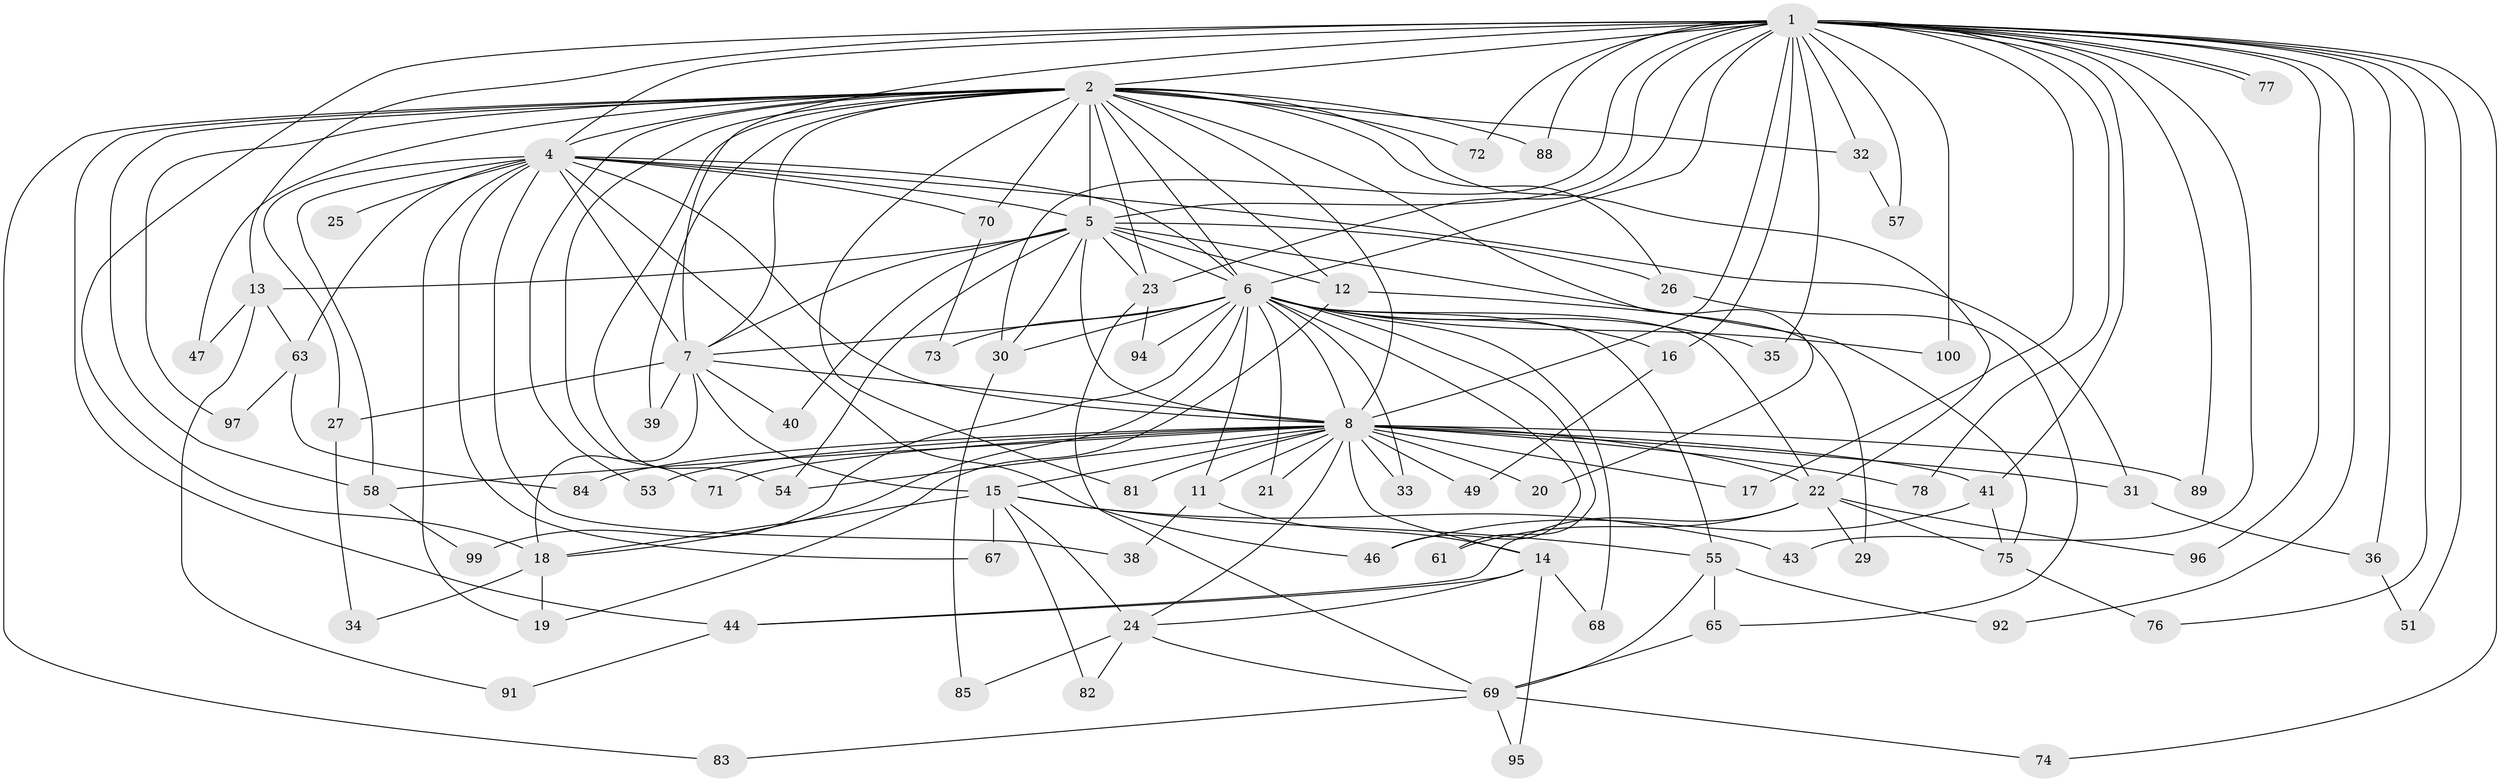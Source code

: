 // original degree distribution, {34: 0.01, 17: 0.02, 21: 0.01, 15: 0.02, 18: 0.02, 16: 0.01, 28: 0.01, 4: 0.11, 6: 0.04, 3: 0.11, 2: 0.58, 7: 0.02, 5: 0.04}
// Generated by graph-tools (version 1.1) at 2025/38/02/21/25 10:38:53]
// undirected, 77 vertices, 174 edges
graph export_dot {
graph [start="1"]
  node [color=gray90,style=filled];
  1 [super="+37"];
  2 [super="+3"];
  4 [super="+10"];
  5 [super="+45"];
  6 [super="+9"];
  7 [super="+50"];
  8 [super="+52"];
  11;
  12;
  13 [super="+62"];
  14 [super="+64"];
  15 [super="+42"];
  16;
  17;
  18 [super="+56"];
  19 [super="+60"];
  20;
  21;
  22 [super="+59"];
  23;
  24 [super="+28"];
  25;
  26;
  27 [super="+86"];
  29;
  30 [super="+79"];
  31;
  32;
  33;
  34;
  35;
  36;
  38;
  39;
  40;
  41;
  43;
  44 [super="+48"];
  46 [super="+80"];
  47;
  49;
  51;
  53;
  54 [super="+98"];
  55 [super="+90"];
  57;
  58 [super="+66"];
  61;
  63;
  65;
  67;
  68;
  69 [super="+93"];
  70;
  71;
  72;
  73;
  74;
  75 [super="+87"];
  76;
  77;
  78;
  81;
  82;
  83;
  84;
  85;
  88;
  89;
  91;
  92;
  94;
  95;
  96;
  97;
  99;
  100;
  1 -- 2 [weight=3];
  1 -- 4 [weight=2];
  1 -- 5;
  1 -- 6 [weight=2];
  1 -- 7;
  1 -- 8;
  1 -- 13;
  1 -- 16;
  1 -- 17;
  1 -- 23;
  1 -- 30;
  1 -- 32;
  1 -- 35;
  1 -- 36;
  1 -- 41;
  1 -- 43;
  1 -- 51;
  1 -- 57;
  1 -- 72;
  1 -- 74;
  1 -- 76;
  1 -- 77;
  1 -- 77;
  1 -- 78;
  1 -- 88;
  1 -- 89;
  1 -- 92;
  1 -- 96;
  1 -- 100;
  1 -- 18;
  2 -- 4 [weight=4];
  2 -- 5 [weight=2];
  2 -- 6 [weight=4];
  2 -- 7 [weight=2];
  2 -- 8 [weight=2];
  2 -- 20;
  2 -- 23;
  2 -- 26;
  2 -- 32;
  2 -- 81;
  2 -- 88;
  2 -- 97;
  2 -- 70;
  2 -- 71;
  2 -- 72;
  2 -- 12;
  2 -- 83;
  2 -- 22;
  2 -- 39;
  2 -- 47;
  2 -- 53;
  2 -- 54;
  2 -- 44;
  2 -- 58;
  4 -- 5 [weight=2];
  4 -- 6 [weight=4];
  4 -- 7 [weight=2];
  4 -- 8 [weight=3];
  4 -- 31;
  4 -- 38;
  4 -- 67;
  4 -- 70;
  4 -- 46;
  4 -- 25;
  4 -- 58;
  4 -- 27;
  4 -- 63;
  4 -- 19;
  5 -- 6 [weight=2];
  5 -- 7;
  5 -- 8;
  5 -- 12;
  5 -- 13 [weight=2];
  5 -- 26;
  5 -- 40;
  5 -- 54;
  5 -- 23;
  5 -- 30;
  5 -- 75;
  6 -- 7 [weight=3];
  6 -- 8 [weight=2];
  6 -- 16;
  6 -- 30;
  6 -- 33;
  6 -- 35;
  6 -- 61;
  6 -- 68;
  6 -- 73;
  6 -- 94;
  6 -- 99;
  6 -- 100;
  6 -- 11;
  6 -- 46;
  6 -- 18;
  6 -- 21;
  6 -- 22;
  6 -- 55;
  7 -- 8;
  7 -- 15;
  7 -- 18;
  7 -- 27 [weight=2];
  7 -- 39;
  7 -- 40;
  8 -- 11;
  8 -- 14;
  8 -- 15;
  8 -- 17;
  8 -- 20;
  8 -- 21;
  8 -- 22;
  8 -- 24 [weight=2];
  8 -- 31;
  8 -- 33;
  8 -- 41;
  8 -- 49;
  8 -- 53;
  8 -- 54;
  8 -- 58;
  8 -- 78;
  8 -- 89;
  8 -- 81;
  8 -- 84;
  8 -- 71;
  11 -- 14;
  11 -- 38;
  12 -- 19;
  12 -- 29;
  13 -- 47;
  13 -- 63;
  13 -- 91;
  14 -- 44;
  14 -- 68;
  14 -- 95;
  14 -- 24;
  15 -- 24;
  15 -- 43;
  15 -- 67;
  15 -- 18;
  15 -- 55;
  15 -- 82;
  16 -- 49;
  18 -- 19;
  18 -- 34;
  22 -- 29;
  22 -- 44;
  22 -- 61;
  22 -- 75;
  22 -- 96;
  23 -- 69;
  23 -- 94;
  24 -- 82;
  24 -- 85;
  24 -- 69;
  26 -- 65;
  27 -- 34;
  30 -- 85;
  31 -- 36;
  32 -- 57;
  36 -- 51;
  41 -- 75;
  41 -- 46;
  44 -- 91;
  55 -- 65;
  55 -- 92;
  55 -- 69;
  58 -- 99;
  63 -- 84;
  63 -- 97;
  65 -- 69;
  69 -- 74;
  69 -- 83;
  69 -- 95;
  70 -- 73;
  75 -- 76;
}
